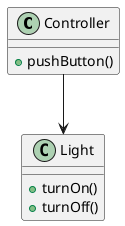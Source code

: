 @startuml
class Controller{
    + pushButton()
}

class Light{
    + turnOn()
    + turnOff()
}

Controller --> Light

@enduml

@startuml
class Controller{
    + pushButton()
}

interface Controllable <<interface>>{
    + turnOn()
    + turnOff()
}

class Light{
    + turnOn()
    + turnOff()
}

Controller -r-> Controllable
Light -u-|> Controllable

@enduml

@startuml
package 上位モジュール {

class Controller{
    + pushButton()
}
}
package 上位モジュールサービス {

interface Controllable <<interface>>{
    + turnOn()
    + turnOff()
}
}

package 下位モジュール {

class Light{
    + turnOn()
    + turnOff()
}
}


Controller -r-> Controllable
Light -u-|> Controllable

@enduml
